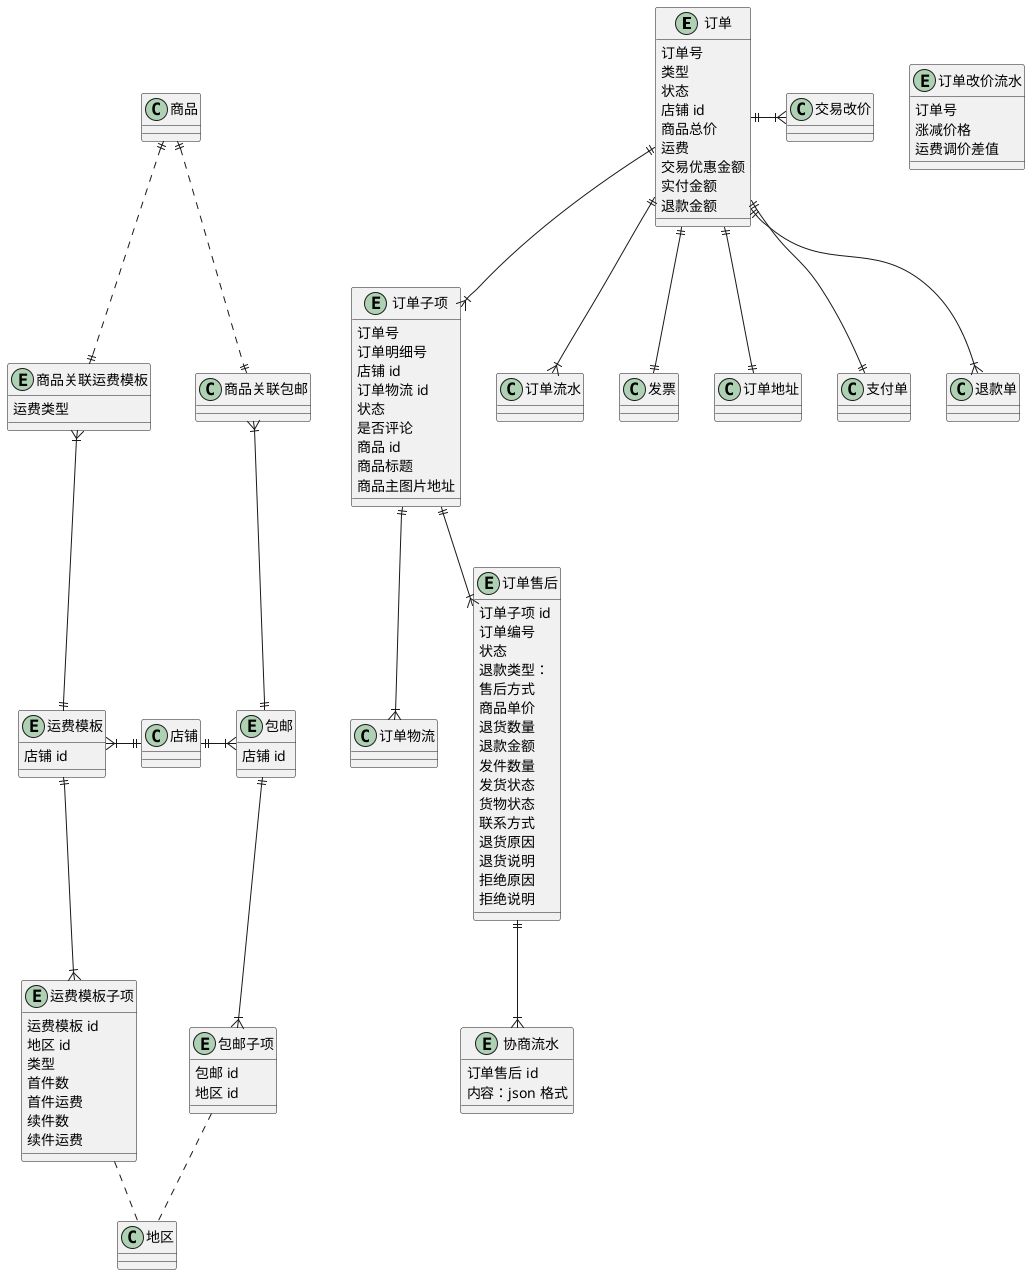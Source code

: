 @startuml 订单UML

' ==================== 订单 ====================
entity 订单 {
    订单号
    ' 普通/拼团/代付/送礼/社区团购/海淘/秒杀
    类型
    ' 待付款/待发货/待收货/已完成/已关闭
    状态
    店铺 id
    商品总价
    运费
    交易优惠金额
    ' totalFee + postFee - discountFee
    实付金额
    退款金额
}
entity 订单子项 {
    订单号
    订单明细号
    店铺 id
    订单物流 id
    ' 待付款/待发货/待收货/已完成/已关闭
    状态
    是否评论
    商品 id
    商品标题
    商品主图片地址
}
entity 订单改价流水 {
    订单号
    涨减价格
    运费调价差值
}

订单 ||--|{ 订单子项
订单 ||--|{ 订单流水
订单 ||--|| 发票
订单 ||--|| 订单地址
订单子项 ||--|{ 订单物流
订单 ||--|| 支付单
订单 ||--|{ 退款单
订单 ||-|{ 交易改价


' ==================== 订单售后 ====================
entity 订单售后 {
    订单子项 id
    订单编号
    ' 待卖家审核
    ' 待买家发货
    ' 待卖家收货
    ' 待买家收货
    ' 售后成功
    ' 卖家拒绝售后
    ' 卖家拒绝收货
    ' 售后关闭
    状态
    ' 售中退款/售后退款
    退款类型：
    ' 未介入/介入中/介入结束
    ' 客服介入状态
    ' 仅退款/退货退款/换货
    售后方式
    商品单价
    退货数量
    退款金额
    发件数量
    ' 未发货/已发货
    发货状态
    ' /已收到货
    货物状态
    联系方式
    退货原因
    退货说明
    拒绝原因
    拒绝说明
}
entity 协商流水 {
    订单售后 id
    内容：json 格式
}

订单子项 ||--|{ 订单售后
订单售后 ||--|{ 协商流水


' ==================== 运费模版 ====================
entity 运费模板 {
    店铺 id
}
entity 运费模板子项 {
    运费模板 id
    地区 id
    ' 按件/按重量
    类型
    首件数
    首件运费
    续件数
    续件运费
}
entity 商品关联运费模板 {
    运费类型
}

运费模板 ||-u-|{ 商品关联运费模板
商品关联运费模板 ||.u.|| 商品
运费模板 }|-r-|| 店铺
运费模板 ||--|{ 运费模板子项
运费模板子项 .. 地区


' ==================== 包邮模板 ====================
entity 包邮 {
    店铺 id
}
entity 包邮子项 {
    包邮 id
    地区 id
}

包邮 ||-u-|{ 商品关联包邮
商品关联包邮 ||.u.|| 商品
包邮 }|-l-|| 店铺
包邮 ||--|{ 包邮子项
包邮子项 .. 地区

@enduml